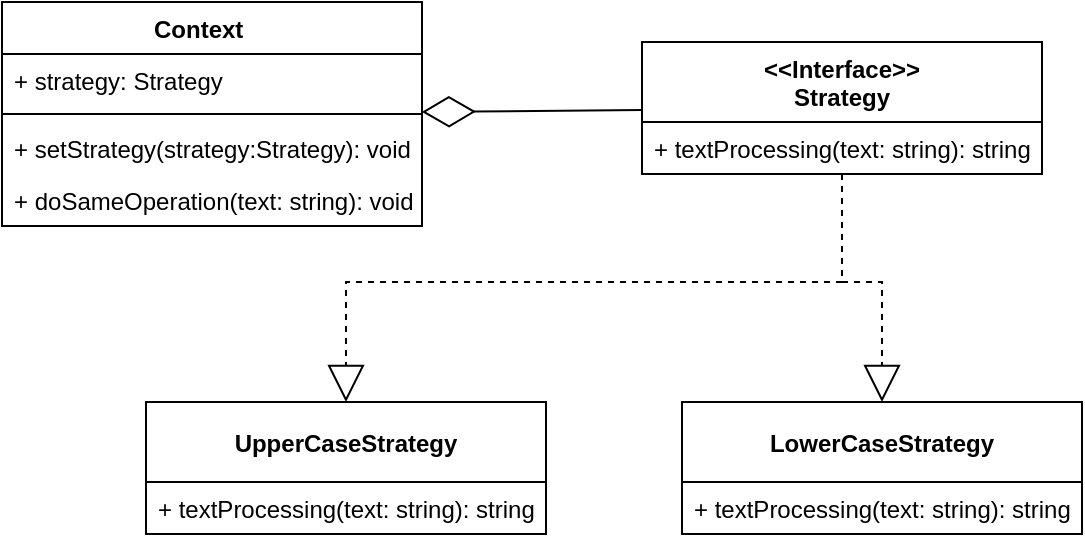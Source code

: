 <mxfile version="20.6.0" type="device"><diagram id="4dyZBynXkmuONCYbPf6h" name="Сторінка-1"><mxGraphModel dx="1422" dy="762" grid="1" gridSize="10" guides="1" tooltips="1" connect="1" arrows="1" fold="1" page="1" pageScale="1" pageWidth="583" pageHeight="413" math="0" shadow="0"><root><mxCell id="0"/><mxCell id="1" parent="0"/><mxCell id="vLP_EJ5THv5RFJoKlQzs-1" value="Context    " style="swimlane;fontStyle=1;align=center;verticalAlign=top;childLayout=stackLayout;horizontal=1;startSize=26;horizontalStack=0;resizeParent=1;resizeParentMax=0;resizeLast=0;collapsible=1;marginBottom=0;" vertex="1" parent="1"><mxGeometry x="20" y="20" width="210" height="112" as="geometry"/></mxCell><mxCell id="vLP_EJ5THv5RFJoKlQzs-2" value="+ strategy: Strategy" style="text;strokeColor=none;fillColor=none;align=left;verticalAlign=top;spacingLeft=4;spacingRight=4;overflow=hidden;rotatable=0;points=[[0,0.5],[1,0.5]];portConstraint=eastwest;" vertex="1" parent="vLP_EJ5THv5RFJoKlQzs-1"><mxGeometry y="26" width="210" height="26" as="geometry"/></mxCell><mxCell id="vLP_EJ5THv5RFJoKlQzs-3" value="" style="line;strokeWidth=1;fillColor=none;align=left;verticalAlign=middle;spacingTop=-1;spacingLeft=3;spacingRight=3;rotatable=0;labelPosition=right;points=[];portConstraint=eastwest;strokeColor=inherit;" vertex="1" parent="vLP_EJ5THv5RFJoKlQzs-1"><mxGeometry y="52" width="210" height="8" as="geometry"/></mxCell><mxCell id="vLP_EJ5THv5RFJoKlQzs-4" value="+ setStrategy(strategy:Strategy): void" style="text;strokeColor=none;fillColor=none;align=left;verticalAlign=top;spacingLeft=4;spacingRight=4;overflow=hidden;rotatable=0;points=[[0,0.5],[1,0.5]];portConstraint=eastwest;" vertex="1" parent="vLP_EJ5THv5RFJoKlQzs-1"><mxGeometry y="60" width="210" height="26" as="geometry"/></mxCell><mxCell id="vLP_EJ5THv5RFJoKlQzs-7" value="+ doSameOperation(text: string): void" style="text;strokeColor=none;fillColor=none;align=left;verticalAlign=top;spacingLeft=4;spacingRight=4;overflow=hidden;rotatable=0;points=[[0,0.5],[1,0.5]];portConstraint=eastwest;" vertex="1" parent="vLP_EJ5THv5RFJoKlQzs-1"><mxGeometry y="86" width="210" height="26" as="geometry"/></mxCell><mxCell id="vLP_EJ5THv5RFJoKlQzs-23" value="" style="edgeStyle=orthogonalEdgeStyle;rounded=0;orthogonalLoop=1;jettySize=auto;html=1;endArrow=block;endFill=0;dashed=1;endSize=16;" edge="1" parent="1" source="vLP_EJ5THv5RFJoKlQzs-13" target="vLP_EJ5THv5RFJoKlQzs-21"><mxGeometry relative="1" as="geometry"><Array as="points"><mxPoint x="440" y="160"/><mxPoint x="460" y="160"/></Array></mxGeometry></mxCell><mxCell id="vLP_EJ5THv5RFJoKlQzs-13" value="&lt;&lt;Interface&gt;&gt;&#10;Strategy" style="swimlane;fontStyle=1;childLayout=stackLayout;horizontal=1;startSize=40;fillColor=none;horizontalStack=0;resizeParent=1;resizeParentMax=0;resizeLast=0;collapsible=1;marginBottom=0;" vertex="1" parent="1"><mxGeometry x="340" y="40" width="200" height="66" as="geometry"/></mxCell><mxCell id="vLP_EJ5THv5RFJoKlQzs-16" value="+ textProcessing(text: string): string" style="text;strokeColor=none;fillColor=none;align=left;verticalAlign=top;spacingLeft=4;spacingRight=4;overflow=hidden;rotatable=0;points=[[0,0.5],[1,0.5]];portConstraint=eastwest;" vertex="1" parent="vLP_EJ5THv5RFJoKlQzs-13"><mxGeometry y="40" width="200" height="26" as="geometry"/></mxCell><mxCell id="vLP_EJ5THv5RFJoKlQzs-21" value="LowerCaseStrategy" style="swimlane;fontStyle=1;childLayout=stackLayout;horizontal=1;startSize=40;fillColor=none;horizontalStack=0;resizeParent=1;resizeParentMax=0;resizeLast=0;collapsible=1;marginBottom=0;" vertex="1" parent="1"><mxGeometry x="360" y="220" width="200" height="66" as="geometry"/></mxCell><mxCell id="vLP_EJ5THv5RFJoKlQzs-22" value="+ textProcessing(text: string): string" style="text;strokeColor=none;fillColor=none;align=left;verticalAlign=top;spacingLeft=4;spacingRight=4;overflow=hidden;rotatable=0;points=[[0,0.5],[1,0.5]];portConstraint=eastwest;" vertex="1" parent="vLP_EJ5THv5RFJoKlQzs-21"><mxGeometry y="40" width="200" height="26" as="geometry"/></mxCell><mxCell id="vLP_EJ5THv5RFJoKlQzs-24" value="UpperCaseStrategy" style="swimlane;fontStyle=1;childLayout=stackLayout;horizontal=1;startSize=40;fillColor=none;horizontalStack=0;resizeParent=1;resizeParentMax=0;resizeLast=0;collapsible=1;marginBottom=0;" vertex="1" parent="1"><mxGeometry x="92" y="220" width="200" height="66" as="geometry"/></mxCell><mxCell id="vLP_EJ5THv5RFJoKlQzs-25" value="+ textProcessing(text: string): string" style="text;strokeColor=none;fillColor=none;align=left;verticalAlign=top;spacingLeft=4;spacingRight=4;overflow=hidden;rotatable=0;points=[[0,0.5],[1,0.5]];portConstraint=eastwest;" vertex="1" parent="vLP_EJ5THv5RFJoKlQzs-24"><mxGeometry y="40" width="200" height="26" as="geometry"/></mxCell><mxCell id="vLP_EJ5THv5RFJoKlQzs-26" value="" style="edgeStyle=orthogonalEdgeStyle;rounded=0;orthogonalLoop=1;jettySize=auto;html=1;endArrow=block;endFill=0;dashed=1;endSize=16;" edge="1" parent="1" source="vLP_EJ5THv5RFJoKlQzs-13" target="vLP_EJ5THv5RFJoKlQzs-24"><mxGeometry relative="1" as="geometry"><mxPoint x="450" y="116" as="sourcePoint"/><mxPoint x="470" y="196" as="targetPoint"/><Array as="points"><mxPoint x="440" y="160"/><mxPoint x="192" y="160"/></Array></mxGeometry></mxCell><mxCell id="vLP_EJ5THv5RFJoKlQzs-27" value="" style="endArrow=diamondThin;endFill=0;endSize=24;html=1;rounded=0;" edge="1" parent="1" source="vLP_EJ5THv5RFJoKlQzs-13" target="vLP_EJ5THv5RFJoKlQzs-1"><mxGeometry width="160" relative="1" as="geometry"><mxPoint x="330" y="90" as="sourcePoint"/><mxPoint x="490" y="90" as="targetPoint"/></mxGeometry></mxCell></root></mxGraphModel></diagram></mxfile>